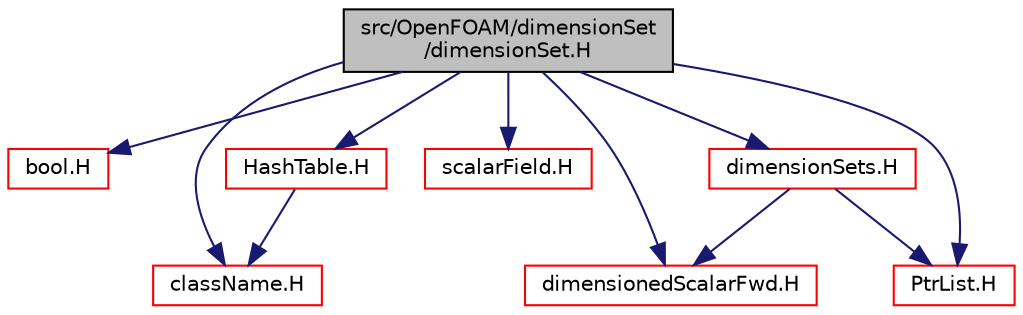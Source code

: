 digraph "src/OpenFOAM/dimensionSet/dimensionSet.H"
{
  bgcolor="transparent";
  edge [fontname="Helvetica",fontsize="10",labelfontname="Helvetica",labelfontsize="10"];
  node [fontname="Helvetica",fontsize="10",shape=record];
  Node0 [label="src/OpenFOAM/dimensionSet\l/dimensionSet.H",height=0.2,width=0.4,color="black", fillcolor="grey75", style="filled", fontcolor="black"];
  Node0 -> Node1 [color="midnightblue",fontsize="10",style="solid",fontname="Helvetica"];
  Node1 [label="bool.H",height=0.2,width=0.4,color="red",URL="$a12911.html",tooltip="System bool. "];
  Node0 -> Node6 [color="midnightblue",fontsize="10",style="solid",fontname="Helvetica"];
  Node6 [label="dimensionedScalarFwd.H",height=0.2,width=0.4,color="red",URL="$a10064.html"];
  Node0 -> Node31 [color="midnightblue",fontsize="10",style="solid",fontname="Helvetica"];
  Node31 [label="className.H",height=0.2,width=0.4,color="red",URL="$a10052.html",tooltip="Macro definitions for declaring ClassName(), NamespaceName(), etc. "];
  Node0 -> Node35 [color="midnightblue",fontsize="10",style="solid",fontname="Helvetica"];
  Node35 [label="scalarField.H",height=0.2,width=0.4,color="red",URL="$a10370.html"];
  Node0 -> Node95 [color="midnightblue",fontsize="10",style="solid",fontname="Helvetica"];
  Node95 [label="PtrList.H",height=0.2,width=0.4,color="red",URL="$a09419.html"];
  Node0 -> Node83 [color="midnightblue",fontsize="10",style="solid",fontname="Helvetica"];
  Node83 [label="HashTable.H",height=0.2,width=0.4,color="red",URL="$a09179.html"];
  Node83 -> Node31 [color="midnightblue",fontsize="10",style="solid",fontname="Helvetica"];
  Node0 -> Node99 [color="midnightblue",fontsize="10",style="solid",fontname="Helvetica"];
  Node99 [label="dimensionSets.H",height=0.2,width=0.4,color="red",URL="$a10109.html",tooltip="Useful dimension sets. "];
  Node99 -> Node6 [color="midnightblue",fontsize="10",style="solid",fontname="Helvetica"];
  Node99 -> Node95 [color="midnightblue",fontsize="10",style="solid",fontname="Helvetica"];
}
